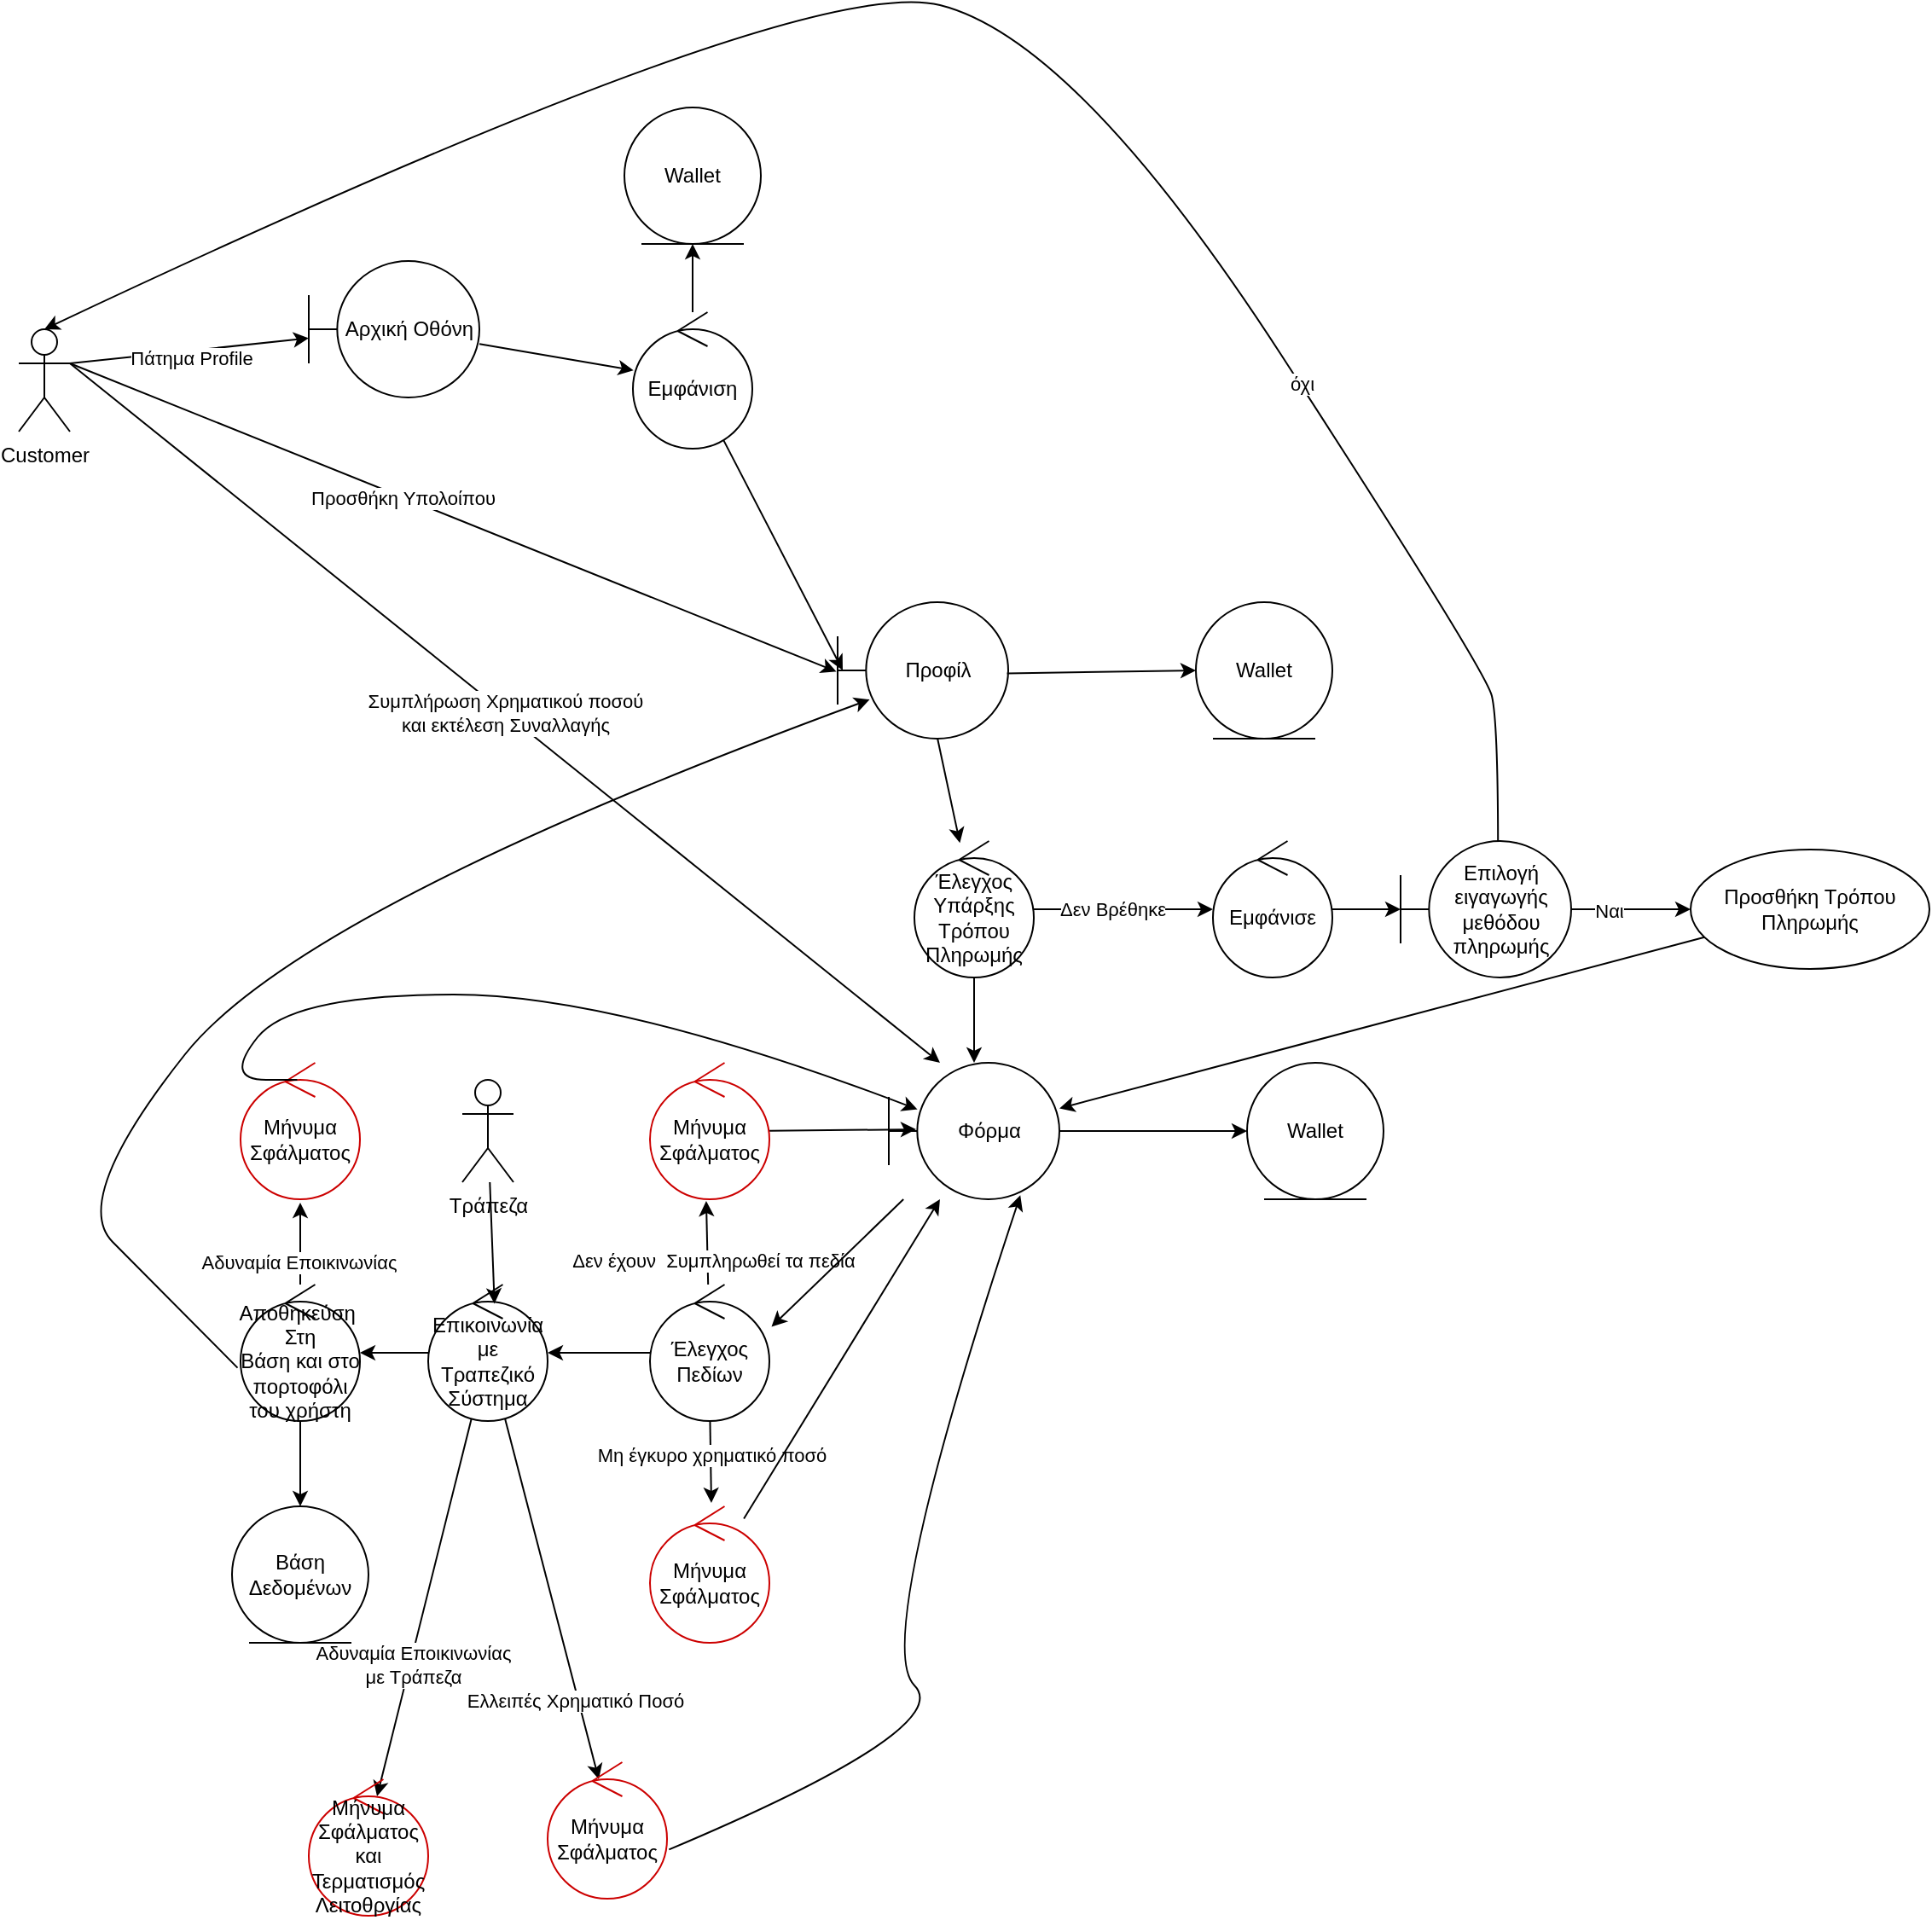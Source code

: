 <mxfile>
    <diagram id="bbuxCSUSgMc8G7auIYRA" name="Page-1">
        <mxGraphModel dx="1630" dy="1340" grid="1" gridSize="10" guides="1" tooltips="1" connect="1" arrows="1" fold="1" page="1" pageScale="1" pageWidth="850" pageHeight="1100" math="0" shadow="0">
            <root>
                <mxCell id="0"/>
                <mxCell id="1" parent="0"/>
                <mxCell id="3" value="" style="edgeStyle=none;html=1;exitX=1;exitY=0.333;exitDx=0;exitDy=0;exitPerimeter=0;" edge="1" parent="1" source="8" target="10">
                    <mxGeometry relative="1" as="geometry"/>
                </mxCell>
                <mxCell id="4" value="Πάτημα Profile" style="edgeLabel;html=1;align=center;verticalAlign=middle;resizable=0;points=[];" vertex="1" connectable="0" parent="3">
                    <mxGeometry x="-0.6" y="1" relative="1" as="geometry">
                        <mxPoint x="43" y="1" as="offset"/>
                    </mxGeometry>
                </mxCell>
                <mxCell id="5" style="edgeStyle=none;html=1;exitX=1;exitY=0.333;exitDx=0;exitDy=0;exitPerimeter=0;entryX=-0.007;entryY=0.509;entryDx=0;entryDy=0;entryPerimeter=0;" edge="1" parent="1" source="8" target="12">
                    <mxGeometry relative="1" as="geometry"/>
                </mxCell>
                <mxCell id="6" value="Προσθήκη Υπολοίπου" style="edgeLabel;html=1;align=center;verticalAlign=middle;resizable=0;points=[];" connectable="0" vertex="1" parent="5">
                    <mxGeometry x="-0.132" relative="1" as="geometry">
                        <mxPoint as="offset"/>
                    </mxGeometry>
                </mxCell>
                <mxCell id="7" value="Συμπλήρωση Χρηματικού ποσού&lt;br&gt;και εκτέλεση Συναλλαγής" style="edgeStyle=none;html=1;exitX=1;exitY=0.333;exitDx=0;exitDy=0;exitPerimeter=0;" edge="1" parent="1" source="8">
                    <mxGeometry relative="1" as="geometry">
                        <mxPoint x="510" y="920" as="targetPoint"/>
                    </mxGeometry>
                </mxCell>
                <mxCell id="8" value="Customer" style="shape=umlActor;verticalLabelPosition=bottom;verticalAlign=top;html=1;" vertex="1" parent="1">
                    <mxGeometry x="-30" y="490" width="30" height="60" as="geometry"/>
                </mxCell>
                <mxCell id="9" style="edgeStyle=none;html=1;" edge="1" parent="1" source="10" target="15">
                    <mxGeometry relative="1" as="geometry"/>
                </mxCell>
                <mxCell id="10" value="Αρχική Οθόνη" style="shape=umlBoundary;whiteSpace=wrap;html=1;" vertex="1" parent="1">
                    <mxGeometry x="140" y="450" width="100" height="80" as="geometry"/>
                </mxCell>
                <mxCell id="11" style="edgeStyle=none;html=1;" edge="1" parent="1" source="12" target="46">
                    <mxGeometry relative="1" as="geometry">
                        <mxPoint x="520" y="810" as="targetPoint"/>
                    </mxGeometry>
                </mxCell>
                <mxCell id="12" value="Προφίλ" style="shape=umlBoundary;whiteSpace=wrap;html=1;" vertex="1" parent="1">
                    <mxGeometry x="450" y="650" width="100" height="80" as="geometry"/>
                </mxCell>
                <mxCell id="13" style="edgeStyle=none;html=1;entryX=0.03;entryY=0.5;entryDx=0;entryDy=0;entryPerimeter=0;" edge="1" parent="1" source="15" target="12">
                    <mxGeometry relative="1" as="geometry"/>
                </mxCell>
                <mxCell id="14" value="" style="edgeStyle=none;html=1;" edge="1" parent="1" source="15" target="43">
                    <mxGeometry relative="1" as="geometry"/>
                </mxCell>
                <mxCell id="15" value="Εμφάνιση" style="ellipse;shape=umlControl;whiteSpace=wrap;html=1;" vertex="1" parent="1">
                    <mxGeometry x="330" y="480" width="70" height="80" as="geometry"/>
                </mxCell>
                <mxCell id="16" value="Wallet" style="ellipse;shape=umlEntity;whiteSpace=wrap;html=1;" vertex="1" parent="1">
                    <mxGeometry x="660" y="650" width="80" height="80" as="geometry"/>
                </mxCell>
                <mxCell id="17" style="edgeStyle=none;html=1;entryX=0;entryY=0.5;entryDx=0;entryDy=0;exitX=0.993;exitY=0.522;exitDx=0;exitDy=0;exitPerimeter=0;" edge="1" parent="1" source="12" target="16">
                    <mxGeometry relative="1" as="geometry">
                        <mxPoint x="557.668" y="775.502" as="sourcePoint"/>
                    </mxGeometry>
                </mxCell>
                <mxCell id="18" style="edgeStyle=none;html=1;entryX=0;entryY=0.5;entryDx=0;entryDy=0;" edge="1" parent="1" target="19">
                    <mxGeometry relative="1" as="geometry">
                        <mxPoint x="565.0" y="960" as="sourcePoint"/>
                    </mxGeometry>
                </mxCell>
                <mxCell id="19" value="Wallet" style="ellipse;shape=umlEntity;whiteSpace=wrap;html=1;" vertex="1" parent="1">
                    <mxGeometry x="690" y="920" width="80" height="80" as="geometry"/>
                </mxCell>
                <mxCell id="20" style="edgeStyle=none;html=1;" edge="1" parent="1" source="25" target="28">
                    <mxGeometry relative="1" as="geometry"/>
                </mxCell>
                <mxCell id="21" style="edgeStyle=none;html=1;entryX=0.471;entryY=1.013;entryDx=0;entryDy=0;entryPerimeter=0;" edge="1" parent="1" source="25" target="38">
                    <mxGeometry relative="1" as="geometry"/>
                </mxCell>
                <mxCell id="22" value="Δεν έχουν&amp;nbsp; Συμπληρωθεί τα πεδία" style="edgeLabel;html=1;align=center;verticalAlign=middle;resizable=0;points=[];" vertex="1" connectable="0" parent="21">
                    <mxGeometry x="-0.431" y="-3" relative="1" as="geometry">
                        <mxPoint as="offset"/>
                    </mxGeometry>
                </mxCell>
                <mxCell id="23" style="edgeStyle=none;html=1;entryX=0.514;entryY=0.1;entryDx=0;entryDy=0;entryPerimeter=0;" edge="1" parent="1" source="25">
                    <mxGeometry relative="1" as="geometry">
                        <mxPoint x="375.98" y="1178.0" as="targetPoint"/>
                    </mxGeometry>
                </mxCell>
                <mxCell id="24" value="Μη έγκυρο χρηματικό ποσό" style="edgeLabel;html=1;align=center;verticalAlign=middle;resizable=0;points=[];" vertex="1" connectable="0" parent="23">
                    <mxGeometry x="-0.458" y="1" relative="1" as="geometry">
                        <mxPoint x="-1" y="7" as="offset"/>
                    </mxGeometry>
                </mxCell>
                <mxCell id="25" value="Έλεγχος Πεδίων" style="ellipse;shape=umlControl;whiteSpace=wrap;html=1;" vertex="1" parent="1">
                    <mxGeometry x="340" y="1050" width="70" height="80" as="geometry"/>
                </mxCell>
                <mxCell id="27" style="edgeStyle=none;html=1;" edge="1" parent="1" source="28" target="34">
                    <mxGeometry relative="1" as="geometry"/>
                </mxCell>
                <mxCell id="78" style="edgeStyle=none;html=1;" edge="1" parent="1" source="28">
                    <mxGeometry relative="1" as="geometry">
                        <mxPoint x="180" y="1350" as="targetPoint"/>
                    </mxGeometry>
                </mxCell>
                <mxCell id="85" value="Αδυναμία Εποικινωνίας&lt;br&gt;με Τράπεζα" style="edgeLabel;html=1;align=center;verticalAlign=middle;resizable=0;points=[];" vertex="1" connectable="0" parent="78">
                    <mxGeometry x="0.301" y="1" relative="1" as="geometry">
                        <mxPoint as="offset"/>
                    </mxGeometry>
                </mxCell>
                <mxCell id="79" style="edgeStyle=none;html=1;" edge="1" parent="1" source="28">
                    <mxGeometry relative="1" as="geometry">
                        <mxPoint x="310" y="1340" as="targetPoint"/>
                    </mxGeometry>
                </mxCell>
                <mxCell id="83" value="Ελλειπές Χρηματικό Ποσό" style="edgeLabel;html=1;align=center;verticalAlign=middle;resizable=0;points=[];" vertex="1" connectable="0" parent="79">
                    <mxGeometry x="0.561" y="-2" relative="1" as="geometry">
                        <mxPoint as="offset"/>
                    </mxGeometry>
                </mxCell>
                <mxCell id="28" value="Επικοινωνία με Τραπεζικό Σύστημα" style="ellipse;shape=umlControl;whiteSpace=wrap;html=1;" vertex="1" parent="1">
                    <mxGeometry x="210" y="1050" width="70" height="80" as="geometry"/>
                </mxCell>
                <mxCell id="77" style="edgeStyle=none;html=1;entryX=0.555;entryY=0.14;entryDx=0;entryDy=0;entryPerimeter=0;" edge="1" parent="1" source="29" target="28">
                    <mxGeometry relative="1" as="geometry"/>
                </mxCell>
                <mxCell id="29" value="Τράπεζα" style="shape=umlActor;verticalLabelPosition=bottom;verticalAlign=top;html=1;" vertex="1" parent="1">
                    <mxGeometry x="230" y="930" width="30" height="60" as="geometry"/>
                </mxCell>
                <mxCell id="30" style="edgeStyle=none;html=1;" edge="1" parent="1" source="34" target="35">
                    <mxGeometry relative="1" as="geometry"/>
                </mxCell>
                <mxCell id="32" style="edgeStyle=none;html=1;entryX=0.5;entryY=1.025;entryDx=0;entryDy=0;entryPerimeter=0;" edge="1" parent="1" source="34" target="41">
                    <mxGeometry relative="1" as="geometry"/>
                </mxCell>
                <mxCell id="33" value="Αδυναμία Εποικινωνίας" style="edgeLabel;html=1;align=center;verticalAlign=middle;resizable=0;points=[];" vertex="1" connectable="0" parent="32">
                    <mxGeometry x="-0.458" y="1" relative="1" as="geometry">
                        <mxPoint as="offset"/>
                    </mxGeometry>
                </mxCell>
                <mxCell id="34" value="Αποθηκεύση&amp;nbsp;&lt;br&gt;Στη&lt;br&gt;Βάση και στο πορτοφόλι του χρήστη" style="ellipse;shape=umlControl;whiteSpace=wrap;html=1;" vertex="1" parent="1">
                    <mxGeometry x="100" y="1050" width="70" height="80" as="geometry"/>
                </mxCell>
                <mxCell id="35" value="Βάση Δεδομένων" style="ellipse;shape=umlEntity;whiteSpace=wrap;html=1;" vertex="1" parent="1">
                    <mxGeometry x="95" y="1180" width="80" height="80" as="geometry"/>
                </mxCell>
                <mxCell id="37" style="edgeStyle=none;html=1;entryX=0.014;entryY=0.488;entryDx=0;entryDy=0;entryPerimeter=0;" edge="1" parent="1" source="38">
                    <mxGeometry relative="1" as="geometry">
                        <mxPoint x="495.98" y="959.04" as="targetPoint"/>
                    </mxGeometry>
                </mxCell>
                <mxCell id="38" value="Μήνυμα Σφάλματος" style="ellipse;shape=umlControl;whiteSpace=wrap;html=1;strokeColor=#CC0000;" vertex="1" parent="1">
                    <mxGeometry x="340" y="920" width="70" height="80" as="geometry"/>
                </mxCell>
                <mxCell id="39" style="edgeStyle=none;html=1;entryX=0.214;entryY=1;entryDx=0;entryDy=0;entryPerimeter=0;" edge="1" parent="1" source="40">
                    <mxGeometry relative="1" as="geometry">
                        <mxPoint x="395.623" y="1177.681" as="sourcePoint"/>
                        <mxPoint x="509.98" y="1000" as="targetPoint"/>
                    </mxGeometry>
                </mxCell>
                <mxCell id="40" value="Μήνυμα Σφάλματος" style="ellipse;shape=umlControl;whiteSpace=wrap;html=1;strokeColor=#CC0000;" vertex="1" parent="1">
                    <mxGeometry x="340" y="1180" width="70" height="80" as="geometry"/>
                </mxCell>
                <mxCell id="41" value="Μήνυμα Σφάλματος" style="ellipse;shape=umlControl;whiteSpace=wrap;html=1;strokeColor=#CC0000;" vertex="1" parent="1">
                    <mxGeometry x="100" y="920" width="70" height="80" as="geometry"/>
                </mxCell>
                <mxCell id="42" value="" style="curved=1;endArrow=classic;html=1;" edge="1" parent="1">
                    <mxGeometry width="50" height="50" relative="1" as="geometry">
                        <mxPoint x="130" y="930" as="sourcePoint"/>
                        <mxPoint x="496.805" y="947.319" as="targetPoint"/>
                        <Array as="points">
                            <mxPoint x="140" y="930"/>
                            <mxPoint x="90" y="930"/>
                            <mxPoint x="130" y="880"/>
                            <mxPoint x="320" y="880"/>
                        </Array>
                    </mxGeometry>
                </mxCell>
                <mxCell id="43" value="Wallet" style="ellipse;shape=umlEntity;whiteSpace=wrap;html=1;" vertex="1" parent="1">
                    <mxGeometry x="325" y="360" width="80" height="80" as="geometry"/>
                </mxCell>
                <mxCell id="44" style="edgeStyle=none;html=1;entryX=1.018;entryY=0.309;entryDx=0;entryDy=0;entryPerimeter=0;" edge="1" parent="1" source="45" target="25">
                    <mxGeometry relative="1" as="geometry"/>
                </mxCell>
                <mxCell id="45" value="Φόρμα" style="shape=umlBoundary;whiteSpace=wrap;html=1;" vertex="1" parent="1">
                    <mxGeometry x="480" y="920" width="100" height="80" as="geometry"/>
                </mxCell>
                <mxCell id="47" value="" style="edgeStyle=none;html=1;" edge="1" parent="1" source="46" target="45">
                    <mxGeometry relative="1" as="geometry"/>
                </mxCell>
                <mxCell id="53" value="" style="edgeStyle=none;html=1;" edge="1" parent="1" source="46">
                    <mxGeometry relative="1" as="geometry">
                        <mxPoint x="670" y="830" as="targetPoint"/>
                    </mxGeometry>
                </mxCell>
                <mxCell id="54" value="Δεν Βρέθηκε" style="edgeLabel;html=1;align=center;verticalAlign=middle;resizable=0;points=[];" vertex="1" connectable="0" parent="53">
                    <mxGeometry x="-0.433" y="-1" relative="1" as="geometry">
                        <mxPoint x="16" y="-1" as="offset"/>
                    </mxGeometry>
                </mxCell>
                <mxCell id="46" value="Έλεγχος Υπάρξης Τρόπου Πληρωμής" style="ellipse;shape=umlControl;whiteSpace=wrap;html=1;" vertex="1" parent="1">
                    <mxGeometry x="495" y="790" width="70" height="80" as="geometry"/>
                </mxCell>
                <mxCell id="49" value="" style="curved=1;endArrow=classic;html=1;exitX=-0.025;exitY=0.61;exitDx=0;exitDy=0;exitPerimeter=0;entryX=0.188;entryY=0.713;entryDx=0;entryDy=0;entryPerimeter=0;" edge="1" parent="1" source="34" target="12">
                    <mxGeometry width="50" height="50" relative="1" as="geometry">
                        <mxPoint y="1050" as="sourcePoint"/>
                        <mxPoint x="50" y="1000" as="targetPoint"/>
                        <Array as="points">
                            <mxPoint x="50" y="1050"/>
                            <mxPoint y="1000"/>
                            <mxPoint x="135" y="830"/>
                        </Array>
                    </mxGeometry>
                </mxCell>
                <mxCell id="68" style="edgeStyle=none;html=1;" edge="1" parent="1" source="51" target="45">
                    <mxGeometry relative="1" as="geometry"/>
                </mxCell>
                <mxCell id="51" value="Προσθήκη Τρόπου Πληρωμής" style="ellipse;whiteSpace=wrap;html=1;" vertex="1" parent="1">
                    <mxGeometry x="950" y="795" width="140" height="70" as="geometry"/>
                </mxCell>
                <mxCell id="60" value="" style="edgeStyle=none;html=1;" edge="1" parent="1" source="58" target="59">
                    <mxGeometry relative="1" as="geometry"/>
                </mxCell>
                <mxCell id="58" value="Εμφάνισε" style="ellipse;shape=umlControl;whiteSpace=wrap;html=1;" vertex="1" parent="1">
                    <mxGeometry x="670" y="790" width="70" height="80" as="geometry"/>
                </mxCell>
                <mxCell id="61" value="" style="edgeStyle=none;html=1;entryX=0;entryY=0.5;entryDx=0;entryDy=0;endArrow=none;" edge="1" parent="1" target="59">
                    <mxGeometry relative="1" as="geometry">
                        <mxPoint x="840" y="830" as="sourcePoint"/>
                        <mxPoint x="980" y="830" as="targetPoint"/>
                        <Array as="points"/>
                    </mxGeometry>
                </mxCell>
                <mxCell id="62" value="Ναι" style="edgeLabel;html=1;align=center;verticalAlign=middle;resizable=0;points=[];" vertex="1" connectable="0" parent="61">
                    <mxGeometry x="-0.412" y="1" relative="1" as="geometry">
                        <mxPoint x="1" as="offset"/>
                    </mxGeometry>
                </mxCell>
                <mxCell id="63" value="" style="edgeStyle=none;html=1;" edge="1" parent="1" source="59" target="51">
                    <mxGeometry relative="1" as="geometry"/>
                </mxCell>
                <mxCell id="64" value="Ναι" style="edgeLabel;html=1;align=center;verticalAlign=middle;resizable=0;points=[];" vertex="1" connectable="0" parent="63">
                    <mxGeometry x="-0.344" y="-1" relative="1" as="geometry">
                        <mxPoint x="-1" as="offset"/>
                    </mxGeometry>
                </mxCell>
                <mxCell id="59" value="Επιλογή ειγαγωγής μεθόδου πληρωμής" style="shape=umlBoundary;whiteSpace=wrap;html=1;" vertex="1" parent="1">
                    <mxGeometry x="780" y="790" width="100" height="80" as="geometry"/>
                </mxCell>
                <mxCell id="66" value="" style="curved=1;endArrow=classic;html=1;exitX=0.571;exitY=0.007;exitDx=0;exitDy=0;exitPerimeter=0;entryX=0.5;entryY=0;entryDx=0;entryDy=0;entryPerimeter=0;" edge="1" parent="1" source="59" target="8">
                    <mxGeometry width="50" height="50" relative="1" as="geometry">
                        <mxPoint x="810" y="720" as="sourcePoint"/>
                        <mxPoint x="310" y="280" as="targetPoint"/>
                        <Array as="points">
                            <mxPoint x="837" y="720"/>
                            <mxPoint x="830" y="690"/>
                            <mxPoint x="590" y="320"/>
                            <mxPoint x="430" y="280"/>
                        </Array>
                    </mxGeometry>
                </mxCell>
                <mxCell id="67" value="όχι" style="edgeLabel;html=1;align=center;verticalAlign=middle;resizable=0;points=[];" vertex="1" connectable="0" parent="66">
                    <mxGeometry x="-0.497" y="-1" relative="1" as="geometry">
                        <mxPoint as="offset"/>
                    </mxGeometry>
                </mxCell>
                <mxCell id="69" value="Μήνυμα Σφάλματος" style="ellipse;shape=umlControl;whiteSpace=wrap;html=1;strokeColor=#CC0000;" vertex="1" parent="1">
                    <mxGeometry x="280" y="1330" width="70" height="80" as="geometry"/>
                </mxCell>
                <mxCell id="82" value="" style="curved=1;endArrow=classic;html=1;entryX=0.771;entryY=0.971;entryDx=0;entryDy=0;entryPerimeter=0;exitX=1.017;exitY=0.64;exitDx=0;exitDy=0;exitPerimeter=0;" edge="1" parent="1" source="69" target="45">
                    <mxGeometry width="50" height="50" relative="1" as="geometry">
                        <mxPoint x="470" y="1310" as="sourcePoint"/>
                        <mxPoint x="520" y="1260" as="targetPoint"/>
                        <Array as="points">
                            <mxPoint x="520" y="1310"/>
                            <mxPoint x="470" y="1260"/>
                        </Array>
                    </mxGeometry>
                </mxCell>
                <mxCell id="84" value="Μήνυμα Σφάλματος&lt;br&gt;και Τερματισμός&lt;br&gt;Λειτοθργίας" style="ellipse;shape=umlControl;whiteSpace=wrap;html=1;strokeColor=#CC0000;" vertex="1" parent="1">
                    <mxGeometry x="140" y="1340" width="70" height="80" as="geometry"/>
                </mxCell>
            </root>
        </mxGraphModel>
    </diagram>
</mxfile>
